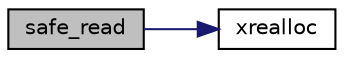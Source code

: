 digraph "safe_read"
{
 // LATEX_PDF_SIZE
  edge [fontname="Helvetica",fontsize="10",labelfontname="Helvetica",labelfontsize="10"];
  node [fontname="Helvetica",fontsize="10",shape=record];
  rankdir="LR";
  Node1 [label="safe_read",height=0.2,width=0.4,color="black", fillcolor="grey75", style="filled", fontcolor="black",tooltip="Read a message from a file descriptor safely."];
  Node1 -> Node2 [color="midnightblue",fontsize="10",style="solid",fontname="Helvetica"];
  Node2 [label="xrealloc",height=0.2,width=0.4,color="black", fillcolor="white", style="filled",URL="$epoll__server_2utils_2xalloc_8c.html#a93a8ec6e8a6eef0f62b7e5b50d0bf9e4",tooltip="Realloc wrapper that exit on failure."];
}
